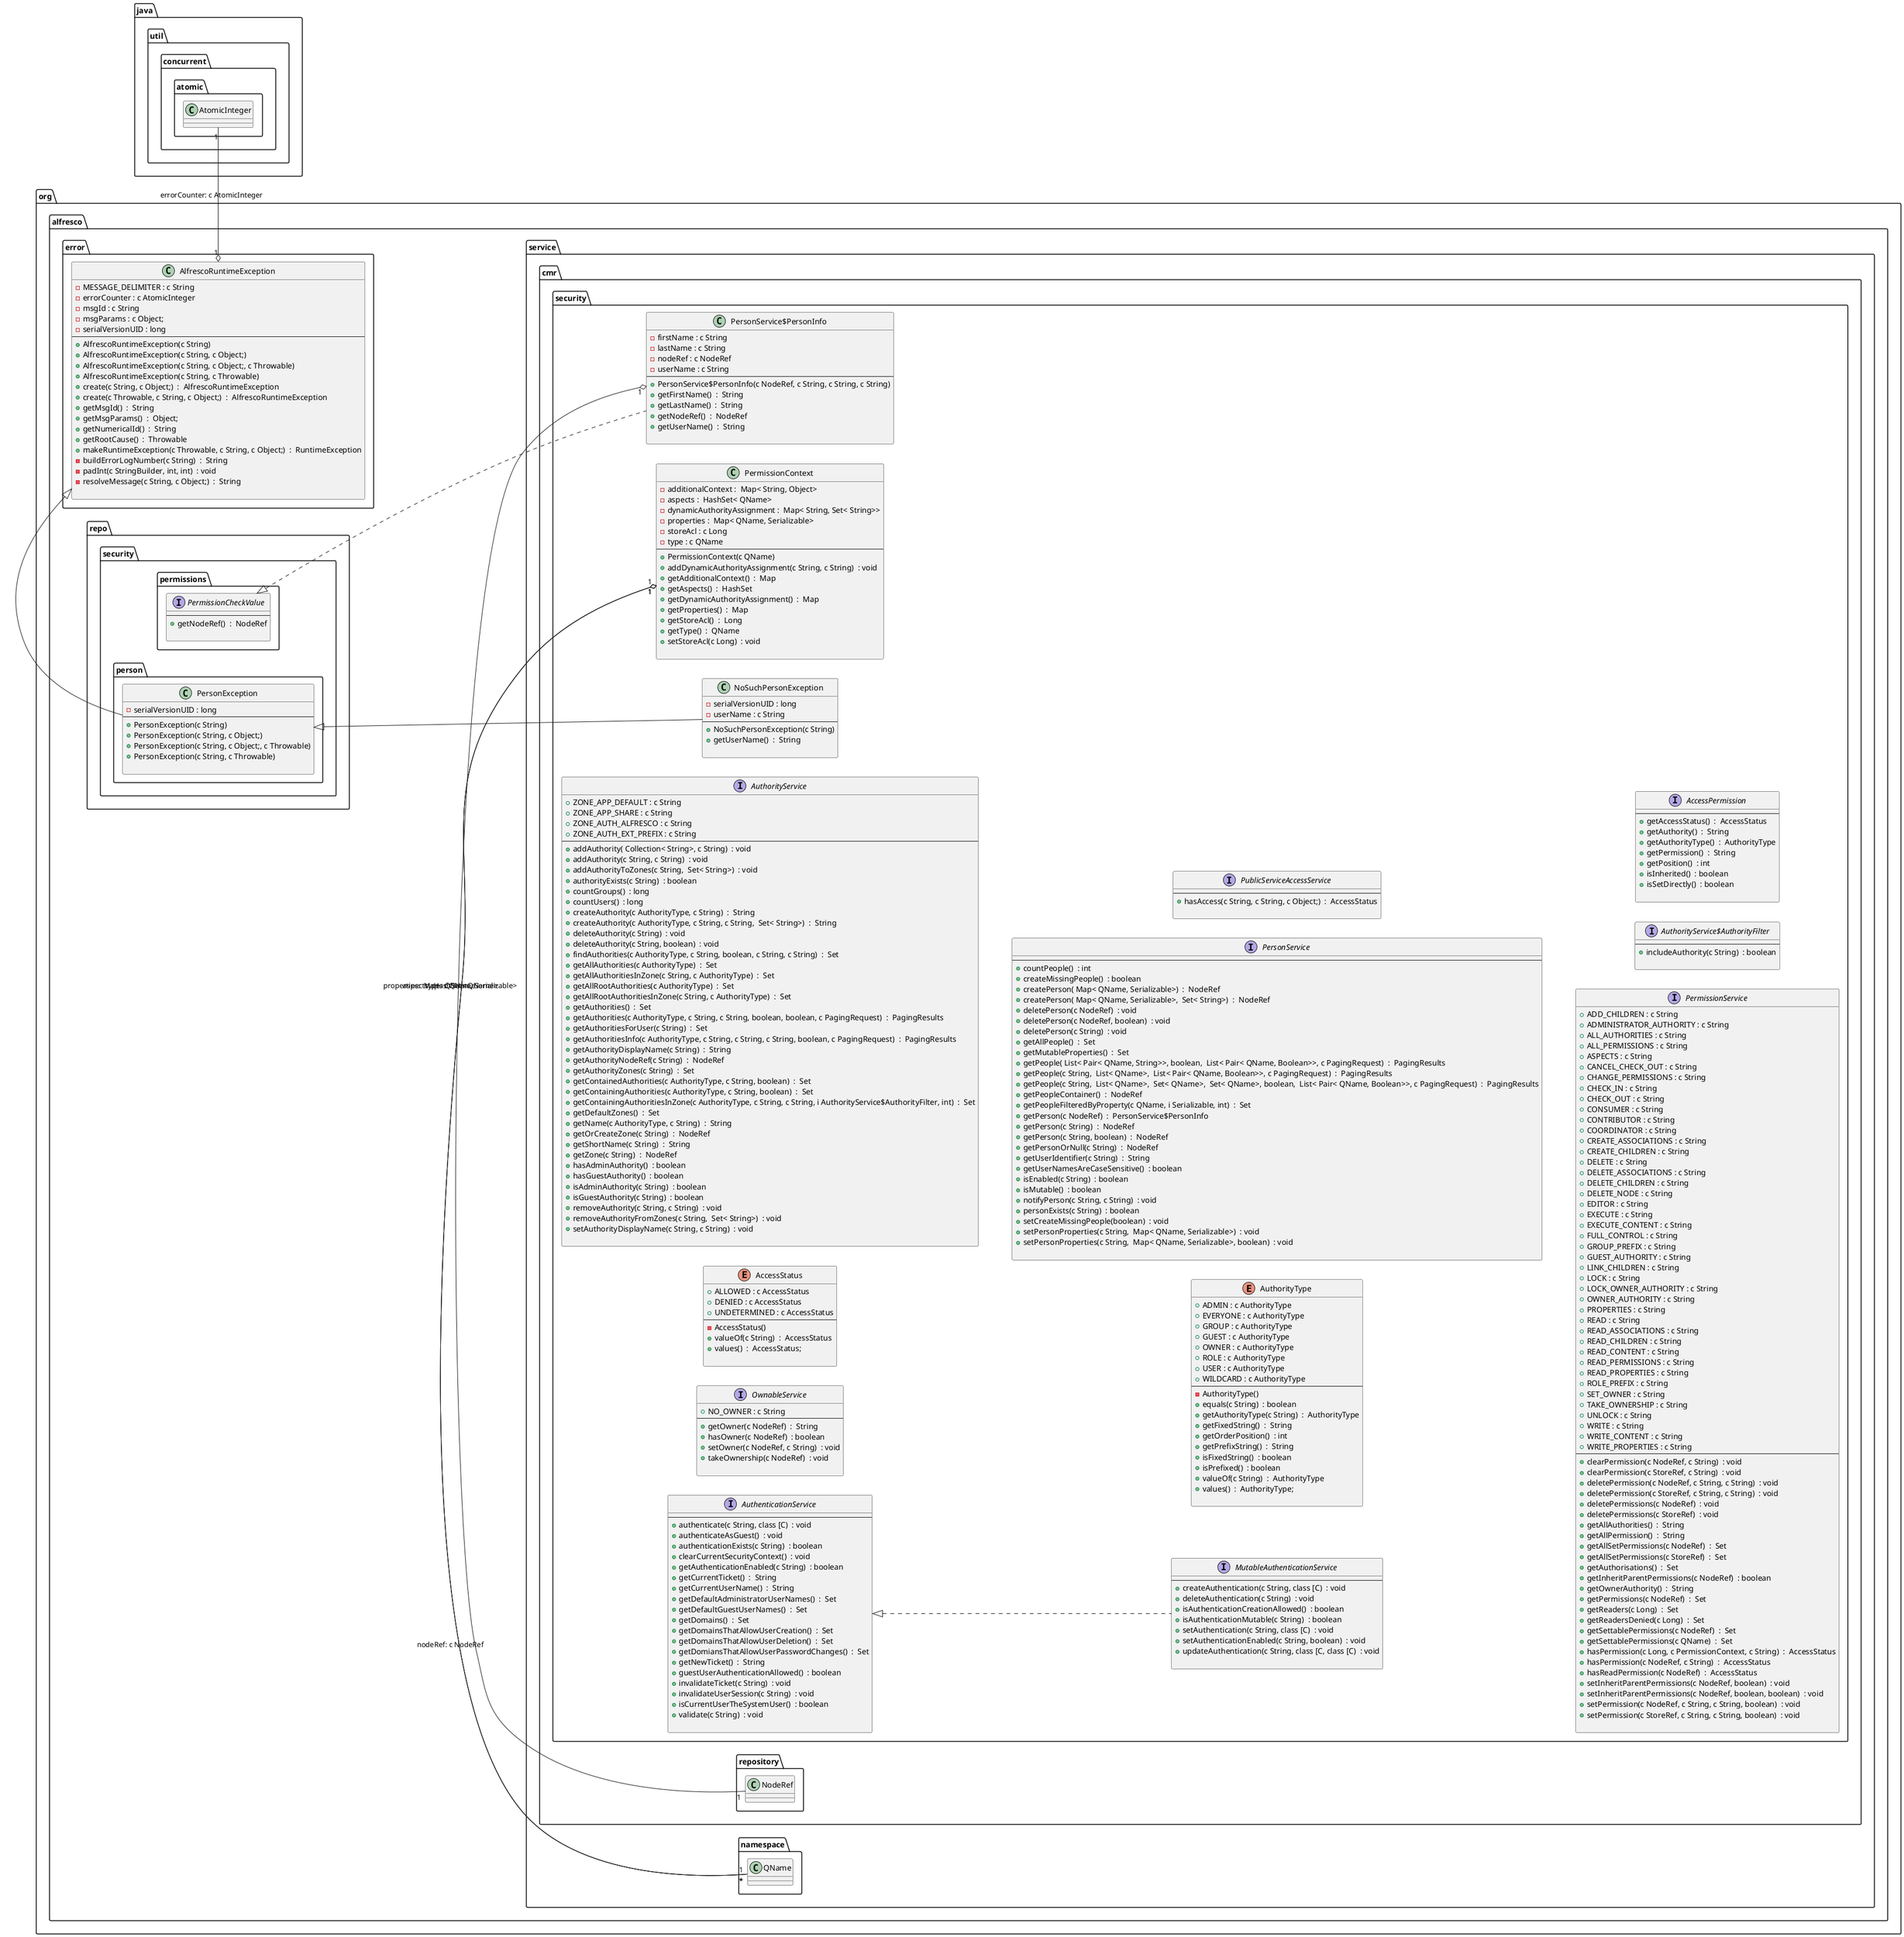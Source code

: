 @startuml

left to right direction

' Generated using https://github.com/juanmf/Java2PlantUML

' Participants 

class org.alfresco.error.AlfrescoRuntimeException {
-  MESSAGE_DELIMITER : c String
-  errorCounter : c AtomicInteger
-  msgId : c String
-  msgParams : c Object;
-  serialVersionUID : long
--
+   AlfrescoRuntimeException(c String) 
+   AlfrescoRuntimeException(c String, c Object;) 
+   AlfrescoRuntimeException(c String, c Object;, c Throwable) 
+   AlfrescoRuntimeException(c String, c Throwable) 
+  create(c String, c Object;)  :  AlfrescoRuntimeException
+  create(c Throwable, c String, c Object;)  :  AlfrescoRuntimeException
+  getMsgId()  :  String
+  getMsgParams()  :  Object;
+  getNumericalId()  :  String
+  getRootCause()  :  Throwable
+  makeRuntimeException(c Throwable, c String, c Object;)  :  RuntimeException
-  buildErrorLogNumber(c String)  :  String
-  padInt(c StringBuilder, int, int)  : void
-  resolveMessage(c String, c Object;)  :  String

}
class org.alfresco.service.cmr.security.NoSuchPersonException {
-  serialVersionUID : long
-  userName : c String
--
+   NoSuchPersonException(c String) 
+  getUserName()  :  String

}
interface org.alfresco.service.cmr.security.OwnableService {
+  NO_OWNER : c String
--
+  getOwner(c NodeRef)  :  String
+  hasOwner(c NodeRef)  : boolean
+  setOwner(c NodeRef, c String)  : void
+  takeOwnership(c NodeRef)  : void

}
class org.alfresco.service.cmr.security.PersonService$PersonInfo {
-  firstName : c String
-  lastName : c String
-  nodeRef : c NodeRef
-  userName : c String
--
+   PersonService$PersonInfo(c NodeRef, c String, c String, c String) 
+  getFirstName()  :  String
+  getLastName()  :  String
+  getNodeRef()  :  NodeRef
+  getUserName()  :  String

}
enum org.alfresco.service.cmr.security.AccessStatus {
+  ALLOWED : c AccessStatus
+  DENIED : c AccessStatus
+  UNDETERMINED : c AccessStatus
--
-   AccessStatus() 
+  valueOf(c String)  :  AccessStatus
+  values()  :  AccessStatus;

}
interface org.alfresco.service.cmr.security.AuthenticationService {
--
+  authenticate(c String, class [C)  : void
+  authenticateAsGuest()  : void
+  authenticationExists(c String)  : boolean
+  clearCurrentSecurityContext()  : void
+  getAuthenticationEnabled(c String)  : boolean
+  getCurrentTicket()  :  String
+  getCurrentUserName()  :  String
+  getDefaultAdministratorUserNames()  :  Set
+  getDefaultGuestUserNames()  :  Set
+  getDomains()  :  Set
+  getDomainsThatAllowUserCreation()  :  Set
+  getDomainsThatAllowUserDeletion()  :  Set
+  getDomiansThatAllowUserPasswordChanges()  :  Set
+  getNewTicket()  :  String
+  guestUserAuthenticationAllowed()  : boolean
+  invalidateTicket(c String)  : void
+  invalidateUserSession(c String)  : void
+  isCurrentUserTheSystemUser()  : boolean
+  validate(c String)  : void

}
interface org.alfresco.service.cmr.security.AuthorityService {
+  ZONE_APP_DEFAULT : c String
+  ZONE_APP_SHARE : c String
+  ZONE_AUTH_ALFRESCO : c String
+  ZONE_AUTH_EXT_PREFIX : c String
--
+  addAuthority( Collection< String>, c String)  : void
+  addAuthority(c String, c String)  : void
+  addAuthorityToZones(c String,  Set< String>)  : void
+  authorityExists(c String)  : boolean
+  countGroups()  : long
+  countUsers()  : long
+  createAuthority(c AuthorityType, c String)  :  String
+  createAuthority(c AuthorityType, c String, c String,  Set< String>)  :  String
+  deleteAuthority(c String)  : void
+  deleteAuthority(c String, boolean)  : void
+  findAuthorities(c AuthorityType, c String, boolean, c String, c String)  :  Set
+  getAllAuthorities(c AuthorityType)  :  Set
+  getAllAuthoritiesInZone(c String, c AuthorityType)  :  Set
+  getAllRootAuthorities(c AuthorityType)  :  Set
+  getAllRootAuthoritiesInZone(c String, c AuthorityType)  :  Set
+  getAuthorities()  :  Set
+  getAuthorities(c AuthorityType, c String, c String, boolean, boolean, c PagingRequest)  :  PagingResults
+  getAuthoritiesForUser(c String)  :  Set
+  getAuthoritiesInfo(c AuthorityType, c String, c String, c String, boolean, c PagingRequest)  :  PagingResults
+  getAuthorityDisplayName(c String)  :  String
+  getAuthorityNodeRef(c String)  :  NodeRef
+  getAuthorityZones(c String)  :  Set
+  getContainedAuthorities(c AuthorityType, c String, boolean)  :  Set
+  getContainingAuthorities(c AuthorityType, c String, boolean)  :  Set
+  getContainingAuthoritiesInZone(c AuthorityType, c String, c String, i AuthorityService$AuthorityFilter, int)  :  Set
+  getDefaultZones()  :  Set
+  getName(c AuthorityType, c String)  :  String
+  getOrCreateZone(c String)  :  NodeRef
+  getShortName(c String)  :  String
+  getZone(c String)  :  NodeRef
+  hasAdminAuthority()  : boolean
+  hasGuestAuthority()  : boolean
+  isAdminAuthority(c String)  : boolean
+  isGuestAuthority(c String)  : boolean
+  removeAuthority(c String, c String)  : void
+  removeAuthorityFromZones(c String,  Set< String>)  : void
+  setAuthorityDisplayName(c String, c String)  : void

}
enum org.alfresco.service.cmr.security.AuthorityType {
+  ADMIN : c AuthorityType
+  EVERYONE : c AuthorityType
+  GROUP : c AuthorityType
+  GUEST : c AuthorityType
+  OWNER : c AuthorityType
+  ROLE : c AuthorityType
+  USER : c AuthorityType
+  WILDCARD : c AuthorityType
--
-   AuthorityType() 
+  equals(c String)  : boolean
+  getAuthorityType(c String)  :  AuthorityType
+  getFixedString()  :  String
+  getOrderPosition()  : int
+  getPrefixString()  :  String
+  isFixedString()  : boolean
+  isPrefixed()  : boolean
+  valueOf(c String)  :  AuthorityType
+  values()  :  AuthorityType;

}
interface org.alfresco.service.cmr.security.PersonService {
--
+  countPeople()  : int
+  createMissingPeople()  : boolean
+  createPerson( Map< QName, Serializable>)  :  NodeRef
+  createPerson( Map< QName, Serializable>,  Set< String>)  :  NodeRef
+  deletePerson(c NodeRef)  : void
+  deletePerson(c NodeRef, boolean)  : void
+  deletePerson(c String)  : void
+  getAllPeople()  :  Set
+  getMutableProperties()  :  Set
+  getPeople( List< Pair< QName, String>>, boolean,  List< Pair< QName, Boolean>>, c PagingRequest)  :  PagingResults
+  getPeople(c String,  List< QName>,  List< Pair< QName, Boolean>>, c PagingRequest)  :  PagingResults
+  getPeople(c String,  List< QName>,  Set< QName>,  Set< QName>, boolean,  List< Pair< QName, Boolean>>, c PagingRequest)  :  PagingResults
+  getPeopleContainer()  :  NodeRef
+  getPeopleFilteredByProperty(c QName, i Serializable, int)  :  Set
+  getPerson(c NodeRef)  :  PersonService$PersonInfo
+  getPerson(c String)  :  NodeRef
+  getPerson(c String, boolean)  :  NodeRef
+  getPersonOrNull(c String)  :  NodeRef
+  getUserIdentifier(c String)  :  String
+  getUserNamesAreCaseSensitive()  : boolean
+  isEnabled(c String)  : boolean
+  isMutable()  : boolean
+  notifyPerson(c String, c String)  : void
+  personExists(c String)  : boolean
+  setCreateMissingPeople(boolean)  : void
+  setPersonProperties(c String,  Map< QName, Serializable>)  : void
+  setPersonProperties(c String,  Map< QName, Serializable>, boolean)  : void

}
interface org.alfresco.service.cmr.security.PublicServiceAccessService {
--
+  hasAccess(c String, c String, c Object;)  :  AccessStatus

}
interface org.alfresco.service.cmr.security.MutableAuthenticationService {
--
+  createAuthentication(c String, class [C)  : void
+  deleteAuthentication(c String)  : void
+  isAuthenticationCreationAllowed()  : boolean
+  isAuthenticationMutable(c String)  : boolean
+  setAuthentication(c String, class [C)  : void
+  setAuthenticationEnabled(c String, boolean)  : void
+  updateAuthentication(c String, class [C, class [C)  : void

}
class org.alfresco.service.cmr.security.PermissionContext {
-  additionalContext :  Map< String, Object>
-  aspects :  HashSet< QName>
-  dynamicAuthorityAssignment :  Map< String, Set< String>>
-  properties :  Map< QName, Serializable>
-  storeAcl : c Long
-  type : c QName
--
+   PermissionContext(c QName) 
+  addDynamicAuthorityAssignment(c String, c String)  : void
+  getAdditionalContext()  :  Map
+  getAspects()  :  HashSet
+  getDynamicAuthorityAssignment()  :  Map
+  getProperties()  :  Map
+  getStoreAcl()  :  Long
+  getType()  :  QName
+  setStoreAcl(c Long)  : void

}
interface org.alfresco.repo.security.permissions.PermissionCheckValue {
--
+  getNodeRef()  :  NodeRef

}
interface org.alfresco.service.cmr.security.PermissionService {
+  ADD_CHILDREN : c String
+  ADMINISTRATOR_AUTHORITY : c String
+  ALL_AUTHORITIES : c String
+  ALL_PERMISSIONS : c String
+  ASPECTS : c String
+  CANCEL_CHECK_OUT : c String
+  CHANGE_PERMISSIONS : c String
+  CHECK_IN : c String
+  CHECK_OUT : c String
+  CONSUMER : c String
+  CONTRIBUTOR : c String
+  COORDINATOR : c String
+  CREATE_ASSOCIATIONS : c String
+  CREATE_CHILDREN : c String
+  DELETE : c String
+  DELETE_ASSOCIATIONS : c String
+  DELETE_CHILDREN : c String
+  DELETE_NODE : c String
+  EDITOR : c String
+  EXECUTE : c String
+  EXECUTE_CONTENT : c String
+  FULL_CONTROL : c String
+  GROUP_PREFIX : c String
+  GUEST_AUTHORITY : c String
+  LINK_CHILDREN : c String
+  LOCK : c String
+  LOCK_OWNER_AUTHORITY : c String
+  OWNER_AUTHORITY : c String
+  PROPERTIES : c String
+  READ : c String
+  READ_ASSOCIATIONS : c String
+  READ_CHILDREN : c String
+  READ_CONTENT : c String
+  READ_PERMISSIONS : c String
+  READ_PROPERTIES : c String
+  ROLE_PREFIX : c String
+  SET_OWNER : c String
+  TAKE_OWNERSHIP : c String
+  UNLOCK : c String
+  WRITE : c String
+  WRITE_CONTENT : c String
+  WRITE_PROPERTIES : c String
--
+  clearPermission(c NodeRef, c String)  : void
+  clearPermission(c StoreRef, c String)  : void
+  deletePermission(c NodeRef, c String, c String)  : void
+  deletePermission(c StoreRef, c String, c String)  : void
+  deletePermissions(c NodeRef)  : void
+  deletePermissions(c StoreRef)  : void
+  getAllAuthorities()  :  String
+  getAllPermission()  :  String
+  getAllSetPermissions(c NodeRef)  :  Set
+  getAllSetPermissions(c StoreRef)  :  Set
+  getAuthorisations()  :  Set
+  getInheritParentPermissions(c NodeRef)  : boolean
+  getOwnerAuthority()  :  String
+  getPermissions(c NodeRef)  :  Set
+  getReaders(c Long)  :  Set
+  getReadersDenied(c Long)  :  Set
+  getSettablePermissions(c NodeRef)  :  Set
+  getSettablePermissions(c QName)  :  Set
+  hasPermission(c Long, c PermissionContext, c String)  :  AccessStatus
+  hasPermission(c NodeRef, c String)  :  AccessStatus
+  hasReadPermission(c NodeRef)  :  AccessStatus
+  setInheritParentPermissions(c NodeRef, boolean)  : void
+  setInheritParentPermissions(c NodeRef, boolean, boolean)  : void
+  setPermission(c NodeRef, c String, c String, boolean)  : void
+  setPermission(c StoreRef, c String, c String, boolean)  : void

}
interface org.alfresco.service.cmr.security.AuthorityService$AuthorityFilter {
--
+  includeAuthority(c String)  : boolean

}
interface org.alfresco.service.cmr.security.AccessPermission {
--
+  getAccessStatus()  :  AccessStatus
+  getAuthority()  :  String
+  getAuthorityType()  :  AuthorityType
+  getPermission()  :  String
+  getPosition()  : int
+  isInherited()  : boolean
+  isSetDirectly()  : boolean

}
class org.alfresco.repo.security.person.PersonException {
-  serialVersionUID : long
--
+   PersonException(c String) 
+   PersonException(c String, c Object;) 
+   PersonException(c String, c Object;, c Throwable) 
+   PersonException(c String, c Throwable) 

}

' Relations 

org.alfresco.service.cmr.security.PersonService$PersonInfo "1"  o-left-  "1" org.alfresco.service.cmr.repository.NodeRef  : nodeRef: c NodeRef
org.alfresco.error.AlfrescoRuntimeException "1"  o-left-  "1" java.util.concurrent.atomic.AtomicInteger  : errorCounter: c AtomicInteger
org.alfresco.service.cmr.security.PermissionContext "1"  o-left-  "*" org.alfresco.service.namespace.QName  : aspects:  HashSet< QName>
org.alfresco.service.cmr.security.PermissionContext "1"  o-left-  "1" org.alfresco.service.namespace.QName  : type: c QName
org.alfresco.service.cmr.security.PermissionContext "1"  o-left-  "*" org.alfresco.service.namespace.QName  : properties:  Map< QName, Serializable>
org.alfresco.repo.security.person.PersonException  -up|>  org.alfresco.error.AlfrescoRuntimeException
org.alfresco.service.cmr.security.NoSuchPersonException  -up|>  org.alfresco.repo.security.person.PersonException
org.alfresco.service.cmr.security.MutableAuthenticationService  ..up|>  org.alfresco.service.cmr.security.AuthenticationService
org.alfresco.service.cmr.security.PersonService$PersonInfo  ..up|>  org.alfresco.repo.security.permissions.PermissionCheckValue

' Notes 

@enduml